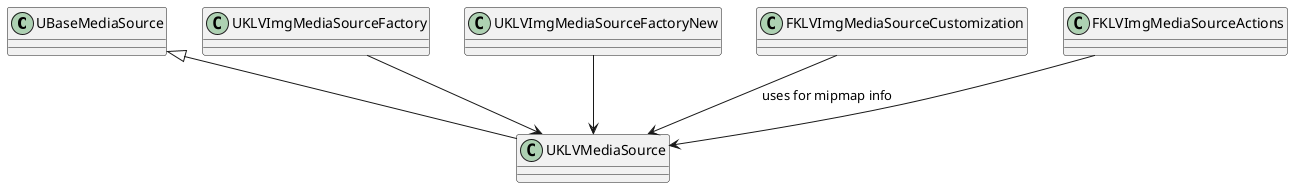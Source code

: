 
@startuml
UBaseMediaSource <|-- UKLVMediaSource

UKLVImgMediaSourceFactory --> UKLVMediaSource  
UKLVImgMediaSourceFactoryNew --> UKLVMediaSource  
FKLVImgMediaSourceCustomization --> UKLVMediaSource : uses for mipmap info
FKLVImgMediaSourceActions --> UKLVMediaSource 
@enduml
